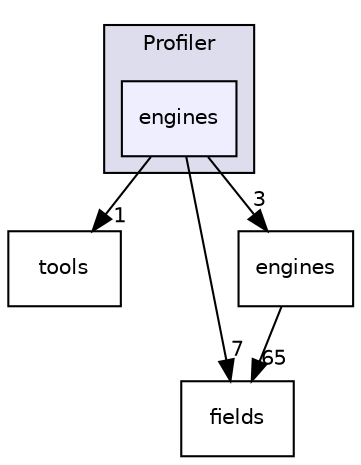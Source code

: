 digraph "include/Inventor/annex/Profiler/engines" {
  compound=true
  node [ fontsize="10", fontname="Helvetica"];
  edge [ labelfontsize="10", labelfontname="Helvetica"];
  subgraph clusterdir_087b523aeb037e0c64242cae2e781c74 {
    graph [ bgcolor="#ddddee", pencolor="black", label="Profiler" fontname="Helvetica", fontsize="10", URL="dir_087b523aeb037e0c64242cae2e781c74.html"]
  dir_9668d6f0bf10d6f63b5b68cde851e17e [shape=box, label="engines", style="filled", fillcolor="#eeeeff", pencolor="black", URL="dir_9668d6f0bf10d6f63b5b68cde851e17e.html"];
  }
  dir_16fd29a9f2e6f29d20d173fde4d7c65d [shape=box label="tools" URL="dir_16fd29a9f2e6f29d20d173fde4d7c65d.html"];
  dir_3a848b90e1404780a5d06bb25bf974e3 [shape=box label="fields" URL="dir_3a848b90e1404780a5d06bb25bf974e3.html"];
  dir_f148bfcc36048a9eacdc3cb8678034c1 [shape=box label="engines" URL="dir_f148bfcc36048a9eacdc3cb8678034c1.html"];
  dir_f148bfcc36048a9eacdc3cb8678034c1->dir_3a848b90e1404780a5d06bb25bf974e3 [headlabel="65", labeldistance=1.5 headhref="dir_000028_000031.html"];
  dir_9668d6f0bf10d6f63b5b68cde851e17e->dir_16fd29a9f2e6f29d20d173fde4d7c65d [headlabel="1", labeldistance=1.5 headhref="dir_000011_000043.html"];
  dir_9668d6f0bf10d6f63b5b68cde851e17e->dir_3a848b90e1404780a5d06bb25bf974e3 [headlabel="7", labeldistance=1.5 headhref="dir_000011_000031.html"];
  dir_9668d6f0bf10d6f63b5b68cde851e17e->dir_f148bfcc36048a9eacdc3cb8678034c1 [headlabel="3", labeldistance=1.5 headhref="dir_000011_000028.html"];
}
